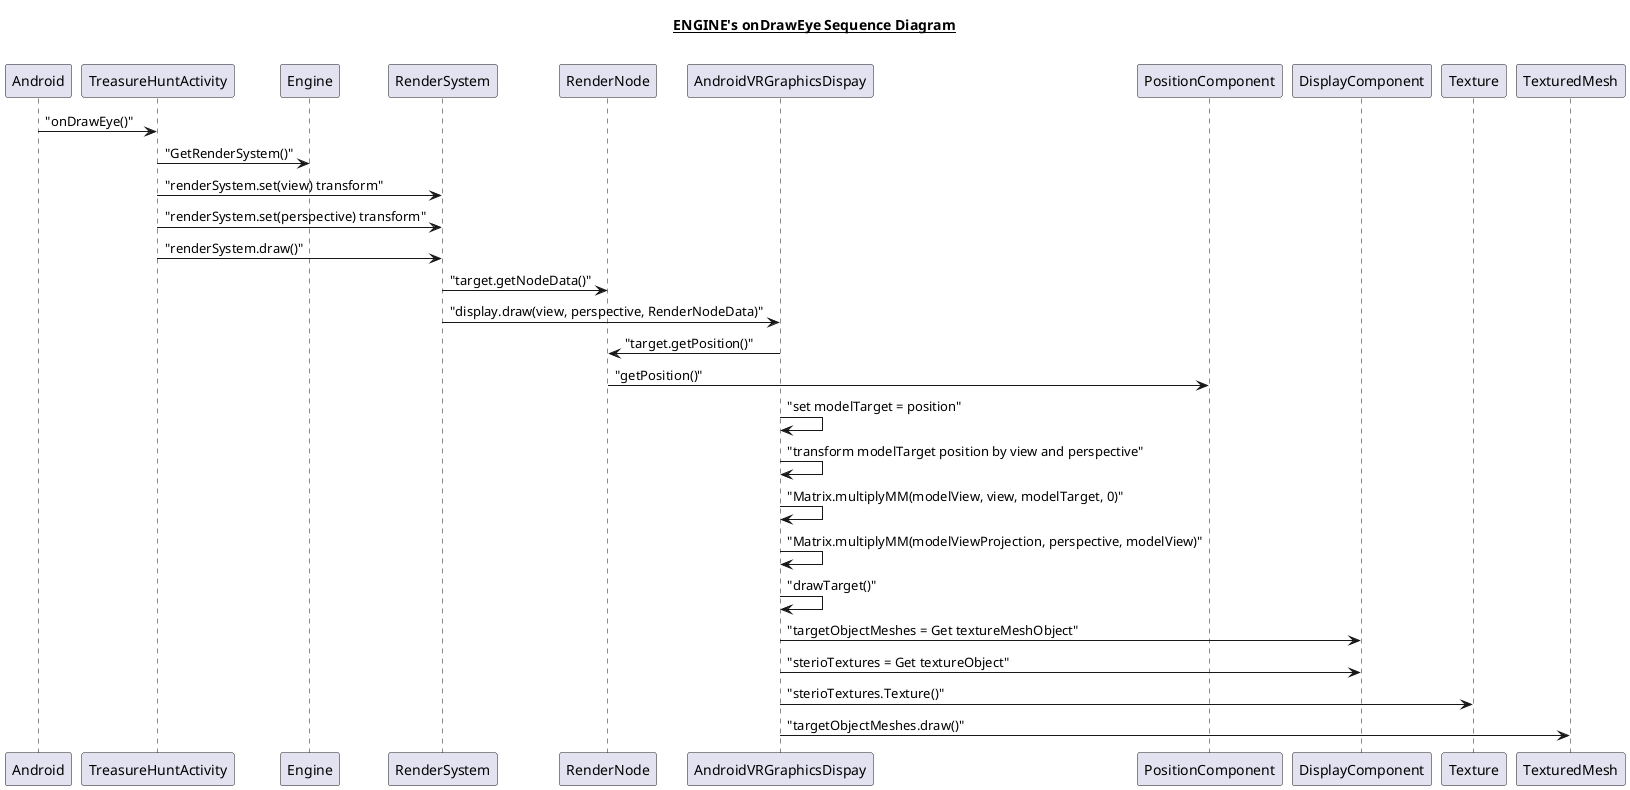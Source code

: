 @startuml

title __ENGINE's onDrawEye Sequence Diagram__\n

'Android
'onNewFrame
'TreasureHuntActivity
'Engine
'SystemManager
'MoveNode
'PositionComponent
'VelocityComponent

participant "Android"

"Android" -> "TreasureHuntActivity": "onDrawEye()"
"TreasureHuntActivity" -> "Engine": "GetRenderSystem()"
"TreasureHuntActivity" -> "RenderSystem": "renderSystem.set(view) transform"
"TreasureHuntActivity" -> "RenderSystem": "renderSystem.set(perspective) transform"
"TreasureHuntActivity" -> "RenderSystem": "renderSystem.draw()"

"RenderSystem" -> "RenderNode": "target.getNodeData()"
"RenderSystem" -> "AndroidVRGraphicsDispay": "display.draw(view, perspective, RenderNodeData)"
"AndroidVRGraphicsDispay" -> "RenderNode": "target.getPosition()"
"RenderNode" -> "PositionComponent": "getPosition()"
"AndroidVRGraphicsDispay" -> "AndroidVRGraphicsDispay": "set modelTarget = position"
"AndroidVRGraphicsDispay" -> "AndroidVRGraphicsDispay": "transform modelTarget position by view and perspective"
"AndroidVRGraphicsDispay" -> "AndroidVRGraphicsDispay": "Matrix.multiplyMM(modelView, view, modelTarget, 0)"
"AndroidVRGraphicsDispay" -> "AndroidVRGraphicsDispay": "Matrix.multiplyMM(modelViewProjection, perspective, modelView)"
"AndroidVRGraphicsDispay" -> "AndroidVRGraphicsDispay": "drawTarget()"

"AndroidVRGraphicsDispay" -> "DisplayComponent": "targetObjectMeshes = Get textureMeshObject"
"AndroidVRGraphicsDispay" -> "DisplayComponent": "sterioTextures = Get textureObject"

"AndroidVRGraphicsDispay" -> "Texture": "sterioTextures.Texture()"
"AndroidVRGraphicsDispay" -> "TexturedMesh": "targetObjectMeshes.draw()"


@enduml
